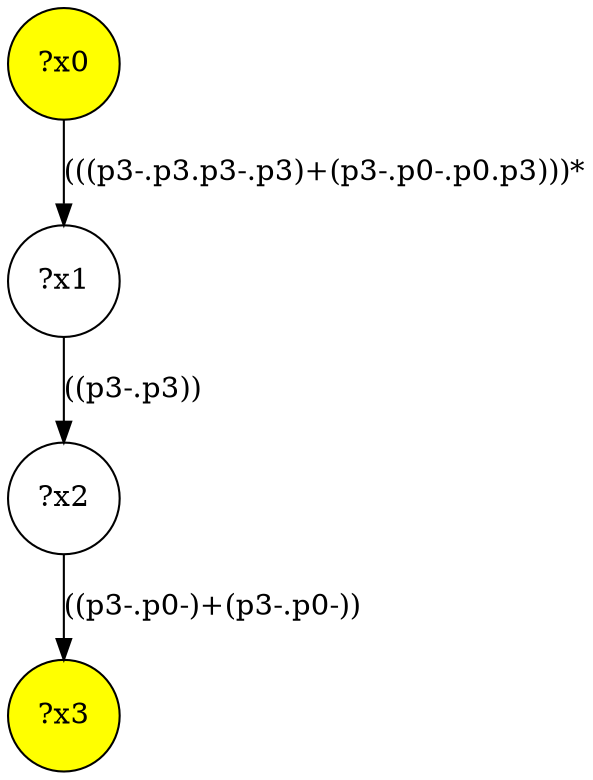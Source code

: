 digraph g {
	x0 [fillcolor="yellow", style="filled," shape=circle, label="?x0"];
	x3 [fillcolor="yellow", style="filled," shape=circle, label="?x3"];
	x1 [shape=circle, label="?x1"];
	x0 -> x1 [label="(((p3-.p3.p3-.p3)+(p3-.p0-.p0.p3)))*"];
	x2 [shape=circle, label="?x2"];
	x1 -> x2 [label="((p3-.p3))"];
	x2 -> x3 [label="((p3-.p0-)+(p3-.p0-))"];
}
